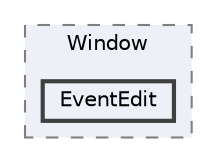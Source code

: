 digraph "C:/Users/むずでょ/Documents/Unity Projects/RMU-1-00-00-Research/Assets/RPGMaker/Codebase/Editor/MapEditor/Window/EventEdit"
{
 // LATEX_PDF_SIZE
  bgcolor="transparent";
  edge [fontname=Helvetica,fontsize=10,labelfontname=Helvetica,labelfontsize=10];
  node [fontname=Helvetica,fontsize=10,shape=box,height=0.2,width=0.4];
  compound=true
  subgraph clusterdir_8d8e3a131a2e5507ef619996d869d482 {
    graph [ bgcolor="#edf0f7", pencolor="grey50", label="Window", fontname=Helvetica,fontsize=10 style="filled,dashed", URL="dir_8d8e3a131a2e5507ef619996d869d482.html",tooltip=""]
  dir_d871ba773eb70e4076917fc13229a17c [label="EventEdit", fillcolor="#edf0f7", color="grey25", style="filled,bold", URL="dir_d871ba773eb70e4076917fc13229a17c.html",tooltip=""];
  }
}

